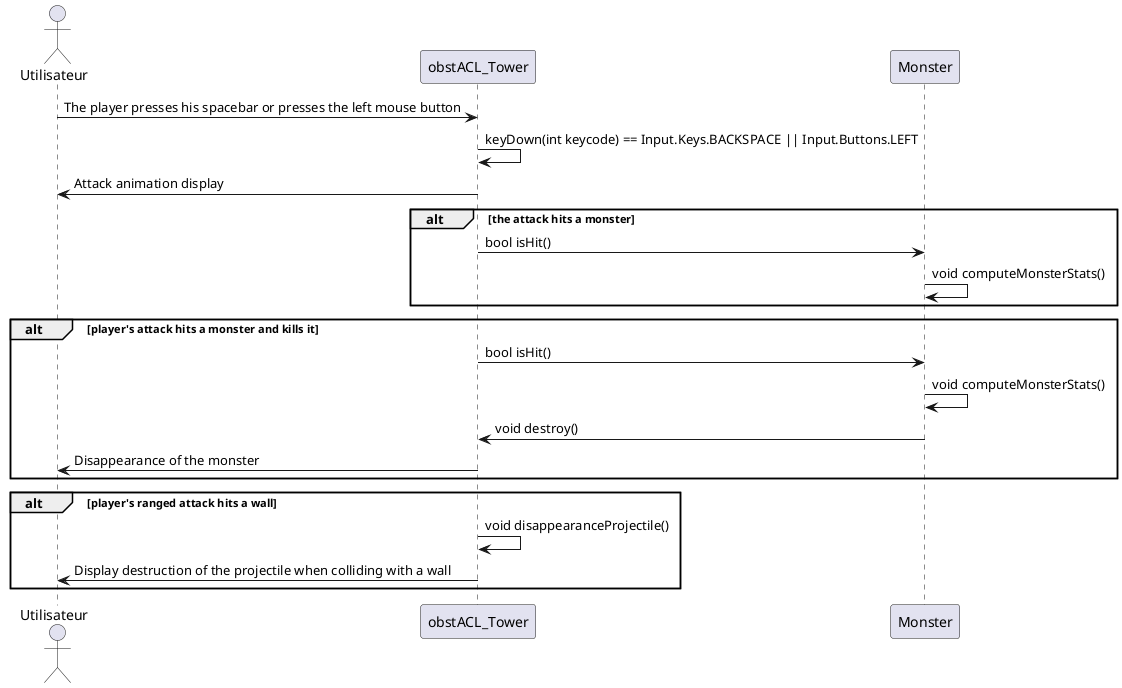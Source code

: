 @startuml
actor Utilisateur as u
participant obstACL_Tower as sc
participant Monster as m

u -> sc : The player presses his spacebar or presses the left mouse button
sc -> sc : keyDown(int keycode) == Input.Keys.BACKSPACE || Input.Buttons.LEFT
sc -> u: Attack animation display

alt the attack hits a monster
sc -> m : bool isHit()
m -> m : void computeMonsterStats()
end

alt player's attack hits a monster and kills it
sc -> m : bool isHit()
m -> m : void computeMonsterStats()
m -> sc : void destroy()
sc -> u : Disappearance of the monster
end

alt player's ranged attack hits a wall
sc -> sc : void disappearanceProjectile()
sc -> u : Display destruction of the projectile when colliding with a wall
end

@enduml